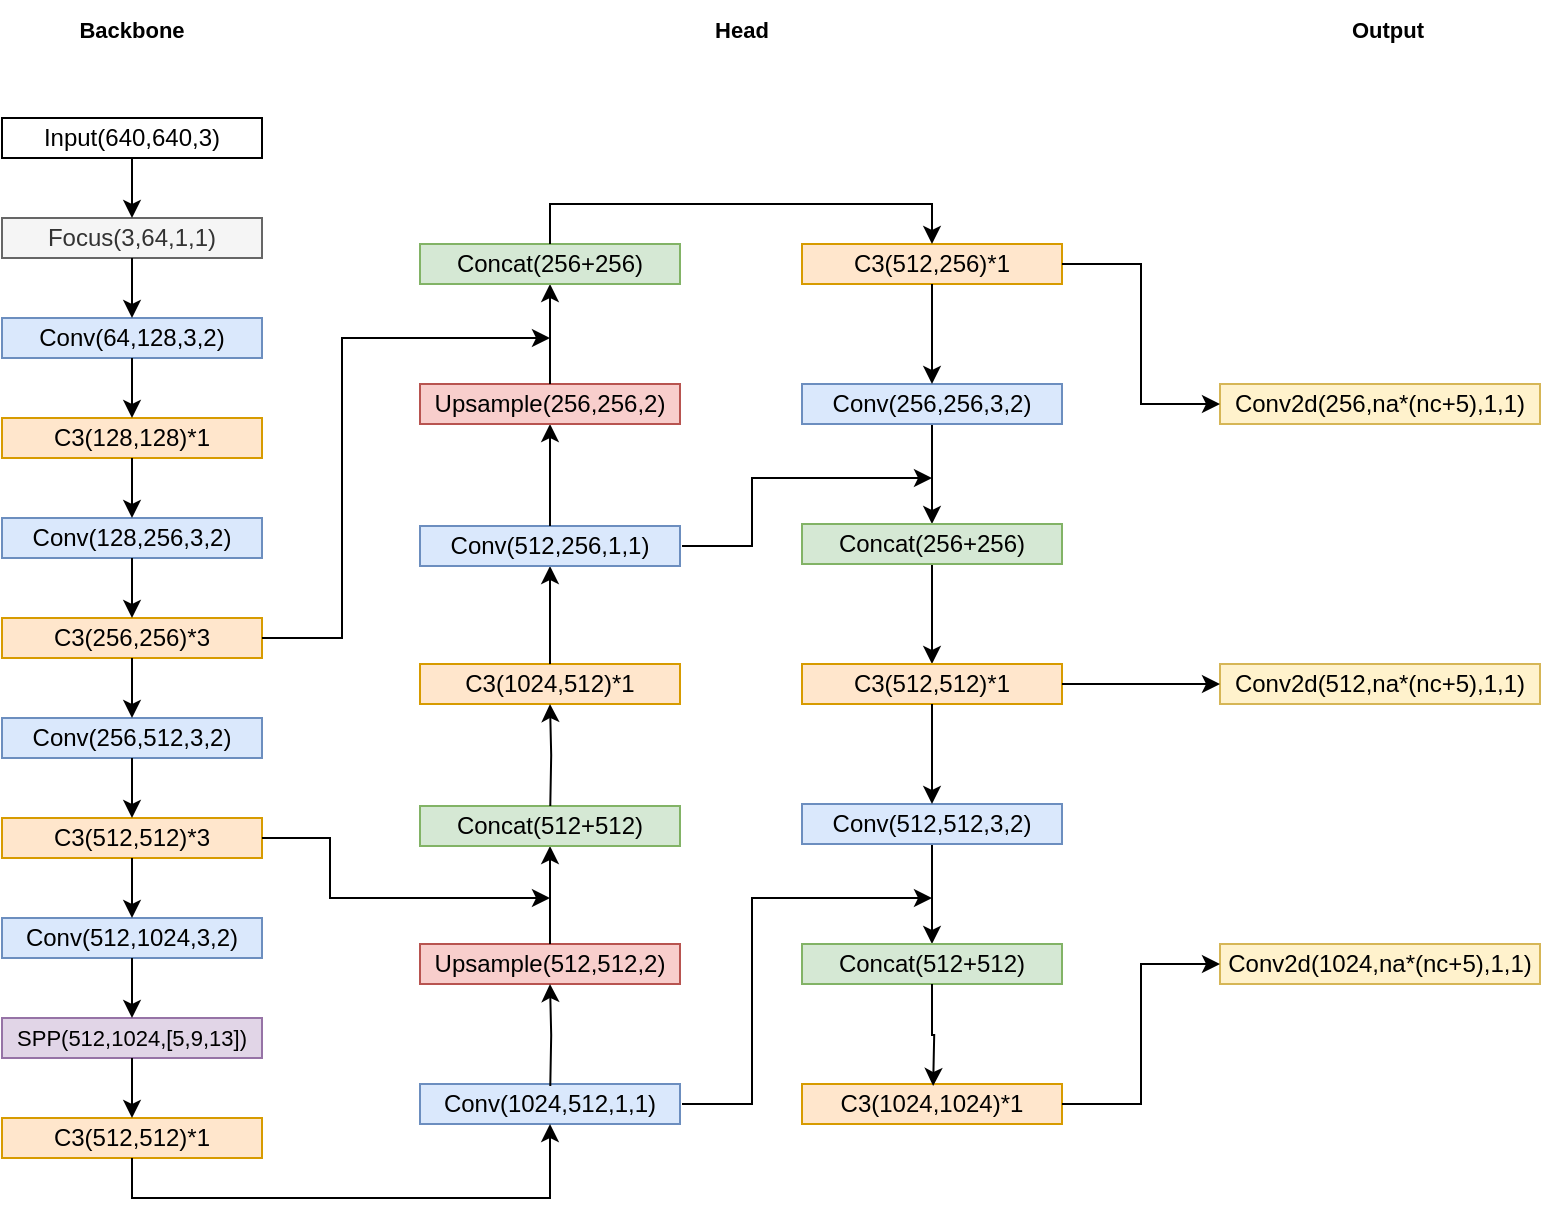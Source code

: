 <mxfile version="16.5.6" type="github">
  <diagram id="c4dD5m3eZ78O99NW7Sv5" name="第 1 页">
    <mxGraphModel dx="774" dy="972" grid="0" gridSize="10" guides="1" tooltips="1" connect="1" arrows="1" fold="1" page="0" pageScale="1" pageWidth="827" pageHeight="1169" math="0" shadow="0">
      <root>
        <mxCell id="0" />
        <mxCell id="1" parent="0" />
        <mxCell id="M7tG_Qng9T_QMlYk3fe1-77" value="" style="group" vertex="1" connectable="0" parent="1">
          <mxGeometry x="240" y="-19" width="769" height="579" as="geometry" />
        </mxCell>
        <mxCell id="M7tG_Qng9T_QMlYk3fe1-51" value="" style="group" vertex="1" connectable="0" parent="M7tG_Qng9T_QMlYk3fe1-77">
          <mxGeometry y="59" width="130" height="520" as="geometry" />
        </mxCell>
        <mxCell id="M7tG_Qng9T_QMlYk3fe1-1" value="Input(640,640,3)" style="rounded=0;whiteSpace=wrap;html=1;" vertex="1" parent="M7tG_Qng9T_QMlYk3fe1-51">
          <mxGeometry width="130" height="20" as="geometry" />
        </mxCell>
        <mxCell id="M7tG_Qng9T_QMlYk3fe1-2" value="Focus(3,64,1,1)" style="rounded=0;whiteSpace=wrap;html=1;fillColor=#f5f5f5;strokeColor=#666666;fontColor=#333333;" vertex="1" parent="M7tG_Qng9T_QMlYk3fe1-51">
          <mxGeometry y="50" width="130" height="20" as="geometry" />
        </mxCell>
        <mxCell id="M7tG_Qng9T_QMlYk3fe1-15" style="edgeStyle=orthogonalEdgeStyle;rounded=0;orthogonalLoop=1;jettySize=auto;html=1;exitX=0.5;exitY=1;exitDx=0;exitDy=0;entryX=0.5;entryY=0;entryDx=0;entryDy=0;fontSize=11;" edge="1" parent="M7tG_Qng9T_QMlYk3fe1-51" source="M7tG_Qng9T_QMlYk3fe1-1" target="M7tG_Qng9T_QMlYk3fe1-2">
          <mxGeometry relative="1" as="geometry" />
        </mxCell>
        <mxCell id="M7tG_Qng9T_QMlYk3fe1-3" value="Conv(64,128,3,2)" style="rounded=0;whiteSpace=wrap;html=1;fillColor=#dae8fc;strokeColor=#6c8ebf;" vertex="1" parent="M7tG_Qng9T_QMlYk3fe1-51">
          <mxGeometry y="100" width="130" height="20" as="geometry" />
        </mxCell>
        <mxCell id="M7tG_Qng9T_QMlYk3fe1-16" style="edgeStyle=orthogonalEdgeStyle;rounded=0;orthogonalLoop=1;jettySize=auto;html=1;exitX=0.5;exitY=1;exitDx=0;exitDy=0;fontSize=11;" edge="1" parent="M7tG_Qng9T_QMlYk3fe1-51" source="M7tG_Qng9T_QMlYk3fe1-2" target="M7tG_Qng9T_QMlYk3fe1-3">
          <mxGeometry relative="1" as="geometry" />
        </mxCell>
        <mxCell id="M7tG_Qng9T_QMlYk3fe1-4" value="C3(128,128)*1" style="rounded=0;whiteSpace=wrap;html=1;fillColor=#ffe6cc;strokeColor=#d79b00;" vertex="1" parent="M7tG_Qng9T_QMlYk3fe1-51">
          <mxGeometry y="150" width="130" height="20" as="geometry" />
        </mxCell>
        <mxCell id="M7tG_Qng9T_QMlYk3fe1-17" style="edgeStyle=orthogonalEdgeStyle;rounded=0;orthogonalLoop=1;jettySize=auto;html=1;exitX=0.5;exitY=1;exitDx=0;exitDy=0;entryX=0.5;entryY=0;entryDx=0;entryDy=0;fontSize=11;" edge="1" parent="M7tG_Qng9T_QMlYk3fe1-51" source="M7tG_Qng9T_QMlYk3fe1-3" target="M7tG_Qng9T_QMlYk3fe1-4">
          <mxGeometry relative="1" as="geometry" />
        </mxCell>
        <mxCell id="M7tG_Qng9T_QMlYk3fe1-5" value="Conv(128,256,3,2)" style="rounded=0;whiteSpace=wrap;html=1;fillColor=#dae8fc;strokeColor=#6c8ebf;" vertex="1" parent="M7tG_Qng9T_QMlYk3fe1-51">
          <mxGeometry y="200" width="130" height="20" as="geometry" />
        </mxCell>
        <mxCell id="M7tG_Qng9T_QMlYk3fe1-18" style="edgeStyle=orthogonalEdgeStyle;rounded=0;orthogonalLoop=1;jettySize=auto;html=1;exitX=0.5;exitY=1;exitDx=0;exitDy=0;entryX=0.5;entryY=0;entryDx=0;entryDy=0;fontSize=11;" edge="1" parent="M7tG_Qng9T_QMlYk3fe1-51" source="M7tG_Qng9T_QMlYk3fe1-4" target="M7tG_Qng9T_QMlYk3fe1-5">
          <mxGeometry relative="1" as="geometry" />
        </mxCell>
        <mxCell id="M7tG_Qng9T_QMlYk3fe1-6" value="C3(256,256)*3" style="rounded=0;whiteSpace=wrap;html=1;fillColor=#ffe6cc;strokeColor=#d79b00;" vertex="1" parent="M7tG_Qng9T_QMlYk3fe1-51">
          <mxGeometry y="250" width="130" height="20" as="geometry" />
        </mxCell>
        <mxCell id="M7tG_Qng9T_QMlYk3fe1-19" style="edgeStyle=orthogonalEdgeStyle;rounded=0;orthogonalLoop=1;jettySize=auto;html=1;exitX=0.5;exitY=1;exitDx=0;exitDy=0;entryX=0.5;entryY=0;entryDx=0;entryDy=0;fontSize=11;" edge="1" parent="M7tG_Qng9T_QMlYk3fe1-51" source="M7tG_Qng9T_QMlYk3fe1-5" target="M7tG_Qng9T_QMlYk3fe1-6">
          <mxGeometry relative="1" as="geometry" />
        </mxCell>
        <mxCell id="M7tG_Qng9T_QMlYk3fe1-7" value="Conv(256,512,3,2)" style="rounded=0;whiteSpace=wrap;html=1;fillColor=#dae8fc;strokeColor=#6c8ebf;" vertex="1" parent="M7tG_Qng9T_QMlYk3fe1-51">
          <mxGeometry y="300" width="130" height="20" as="geometry" />
        </mxCell>
        <mxCell id="M7tG_Qng9T_QMlYk3fe1-20" style="edgeStyle=orthogonalEdgeStyle;rounded=0;orthogonalLoop=1;jettySize=auto;html=1;exitX=0.5;exitY=1;exitDx=0;exitDy=0;entryX=0.5;entryY=0;entryDx=0;entryDy=0;fontSize=11;" edge="1" parent="M7tG_Qng9T_QMlYk3fe1-51" source="M7tG_Qng9T_QMlYk3fe1-6" target="M7tG_Qng9T_QMlYk3fe1-7">
          <mxGeometry relative="1" as="geometry" />
        </mxCell>
        <mxCell id="M7tG_Qng9T_QMlYk3fe1-8" value="C3(512,512)*3" style="rounded=0;whiteSpace=wrap;html=1;fillColor=#ffe6cc;strokeColor=#d79b00;" vertex="1" parent="M7tG_Qng9T_QMlYk3fe1-51">
          <mxGeometry y="350" width="130" height="20" as="geometry" />
        </mxCell>
        <mxCell id="M7tG_Qng9T_QMlYk3fe1-21" style="edgeStyle=orthogonalEdgeStyle;rounded=0;orthogonalLoop=1;jettySize=auto;html=1;exitX=0.5;exitY=1;exitDx=0;exitDy=0;entryX=0.5;entryY=0;entryDx=0;entryDy=0;fontSize=11;" edge="1" parent="M7tG_Qng9T_QMlYk3fe1-51" source="M7tG_Qng9T_QMlYk3fe1-7" target="M7tG_Qng9T_QMlYk3fe1-8">
          <mxGeometry relative="1" as="geometry" />
        </mxCell>
        <mxCell id="M7tG_Qng9T_QMlYk3fe1-9" value="Conv(512,1024,3,2)" style="rounded=0;whiteSpace=wrap;html=1;fillColor=#dae8fc;strokeColor=#6c8ebf;" vertex="1" parent="M7tG_Qng9T_QMlYk3fe1-51">
          <mxGeometry y="400" width="130" height="20" as="geometry" />
        </mxCell>
        <mxCell id="M7tG_Qng9T_QMlYk3fe1-22" style="edgeStyle=orthogonalEdgeStyle;rounded=0;orthogonalLoop=1;jettySize=auto;html=1;exitX=0.5;exitY=1;exitDx=0;exitDy=0;entryX=0.5;entryY=0;entryDx=0;entryDy=0;fontSize=11;" edge="1" parent="M7tG_Qng9T_QMlYk3fe1-51" source="M7tG_Qng9T_QMlYk3fe1-8" target="M7tG_Qng9T_QMlYk3fe1-9">
          <mxGeometry relative="1" as="geometry" />
        </mxCell>
        <mxCell id="M7tG_Qng9T_QMlYk3fe1-12" value="&lt;font style=&quot;font-size: 11px&quot;&gt;SPP(512,1024,[5,9,13])&lt;/font&gt;" style="rounded=0;whiteSpace=wrap;html=1;fillColor=#e1d5e7;strokeColor=#9673a6;" vertex="1" parent="M7tG_Qng9T_QMlYk3fe1-51">
          <mxGeometry y="450" width="130" height="20" as="geometry" />
        </mxCell>
        <mxCell id="M7tG_Qng9T_QMlYk3fe1-23" style="edgeStyle=orthogonalEdgeStyle;rounded=0;orthogonalLoop=1;jettySize=auto;html=1;exitX=0.5;exitY=1;exitDx=0;exitDy=0;entryX=0.5;entryY=0;entryDx=0;entryDy=0;fontSize=11;" edge="1" parent="M7tG_Qng9T_QMlYk3fe1-51" source="M7tG_Qng9T_QMlYk3fe1-9" target="M7tG_Qng9T_QMlYk3fe1-12">
          <mxGeometry relative="1" as="geometry" />
        </mxCell>
        <mxCell id="M7tG_Qng9T_QMlYk3fe1-13" value="C3(512,512)*1" style="rounded=0;whiteSpace=wrap;html=1;fillColor=#ffe6cc;strokeColor=#d79b00;" vertex="1" parent="M7tG_Qng9T_QMlYk3fe1-51">
          <mxGeometry y="500" width="130" height="20" as="geometry" />
        </mxCell>
        <mxCell id="M7tG_Qng9T_QMlYk3fe1-24" style="edgeStyle=orthogonalEdgeStyle;rounded=0;orthogonalLoop=1;jettySize=auto;html=1;exitX=0.5;exitY=1;exitDx=0;exitDy=0;entryX=0.5;entryY=0;entryDx=0;entryDy=0;fontSize=11;" edge="1" parent="M7tG_Qng9T_QMlYk3fe1-51" source="M7tG_Qng9T_QMlYk3fe1-12" target="M7tG_Qng9T_QMlYk3fe1-13">
          <mxGeometry relative="1" as="geometry" />
        </mxCell>
        <mxCell id="M7tG_Qng9T_QMlYk3fe1-52" value="" style="group" vertex="1" connectable="0" parent="M7tG_Qng9T_QMlYk3fe1-77">
          <mxGeometry x="209" y="122" width="130" height="440" as="geometry" />
        </mxCell>
        <mxCell id="M7tG_Qng9T_QMlYk3fe1-26" value="Conv(1024,512,1,1)" style="rounded=0;whiteSpace=wrap;html=1;fillColor=#dae8fc;strokeColor=#6c8ebf;" vertex="1" parent="M7tG_Qng9T_QMlYk3fe1-52">
          <mxGeometry y="420" width="130" height="20" as="geometry" />
        </mxCell>
        <mxCell id="M7tG_Qng9T_QMlYk3fe1-27" value="Upsample(512,512,2)" style="rounded=0;whiteSpace=wrap;html=1;fillColor=#f8cecc;strokeColor=#b85450;" vertex="1" parent="M7tG_Qng9T_QMlYk3fe1-52">
          <mxGeometry y="350" width="130" height="20" as="geometry" />
        </mxCell>
        <mxCell id="M7tG_Qng9T_QMlYk3fe1-58" style="edgeStyle=orthogonalEdgeStyle;rounded=0;orthogonalLoop=1;jettySize=auto;html=1;exitX=0.5;exitY=0;exitDx=0;exitDy=0;entryX=0.5;entryY=1;entryDx=0;entryDy=0;fontSize=11;" edge="1" parent="M7tG_Qng9T_QMlYk3fe1-52" source="M7tG_Qng9T_QMlYk3fe1-27" target="M7tG_Qng9T_QMlYk3fe1-29">
          <mxGeometry relative="1" as="geometry" />
        </mxCell>
        <mxCell id="M7tG_Qng9T_QMlYk3fe1-29" value="Concat(512+512)" style="rounded=0;whiteSpace=wrap;html=1;fillColor=#d5e8d4;strokeColor=#82b366;" vertex="1" parent="M7tG_Qng9T_QMlYk3fe1-52">
          <mxGeometry y="281" width="130" height="20" as="geometry" />
        </mxCell>
        <mxCell id="M7tG_Qng9T_QMlYk3fe1-30" value="C3(1024,512)*1" style="rounded=0;whiteSpace=wrap;html=1;fillColor=#ffe6cc;strokeColor=#d79b00;" vertex="1" parent="M7tG_Qng9T_QMlYk3fe1-52">
          <mxGeometry y="210" width="130" height="20" as="geometry" />
        </mxCell>
        <mxCell id="M7tG_Qng9T_QMlYk3fe1-56" style="edgeStyle=orthogonalEdgeStyle;rounded=0;orthogonalLoop=1;jettySize=auto;html=1;fontSize=11;entryX=0.5;entryY=1;entryDx=0;entryDy=0;" edge="1" parent="M7tG_Qng9T_QMlYk3fe1-52" source="M7tG_Qng9T_QMlYk3fe1-30" target="M7tG_Qng9T_QMlYk3fe1-31">
          <mxGeometry relative="1" as="geometry" />
        </mxCell>
        <mxCell id="M7tG_Qng9T_QMlYk3fe1-31" value="Conv(512,256,1,1)" style="rounded=0;whiteSpace=wrap;html=1;fillColor=#dae8fc;strokeColor=#6c8ebf;" vertex="1" parent="M7tG_Qng9T_QMlYk3fe1-52">
          <mxGeometry y="141" width="130" height="20" as="geometry" />
        </mxCell>
        <mxCell id="M7tG_Qng9T_QMlYk3fe1-55" style="edgeStyle=orthogonalEdgeStyle;rounded=0;orthogonalLoop=1;jettySize=auto;html=1;exitX=0.5;exitY=0;exitDx=0;exitDy=0;entryX=0.5;entryY=1;entryDx=0;entryDy=0;fontSize=11;" edge="1" parent="M7tG_Qng9T_QMlYk3fe1-52" source="M7tG_Qng9T_QMlYk3fe1-31" target="M7tG_Qng9T_QMlYk3fe1-32">
          <mxGeometry relative="1" as="geometry" />
        </mxCell>
        <mxCell id="M7tG_Qng9T_QMlYk3fe1-32" value="Upsample(256,256,2)" style="rounded=0;whiteSpace=wrap;html=1;fillColor=#f8cecc;strokeColor=#b85450;" vertex="1" parent="M7tG_Qng9T_QMlYk3fe1-52">
          <mxGeometry y="70" width="130" height="20" as="geometry" />
        </mxCell>
        <mxCell id="M7tG_Qng9T_QMlYk3fe1-54" style="edgeStyle=orthogonalEdgeStyle;rounded=0;orthogonalLoop=1;jettySize=auto;html=1;exitX=0.5;exitY=0;exitDx=0;exitDy=0;entryX=0.5;entryY=1;entryDx=0;entryDy=0;fontSize=11;" edge="1" parent="M7tG_Qng9T_QMlYk3fe1-52" source="M7tG_Qng9T_QMlYk3fe1-32" target="M7tG_Qng9T_QMlYk3fe1-33">
          <mxGeometry relative="1" as="geometry" />
        </mxCell>
        <mxCell id="M7tG_Qng9T_QMlYk3fe1-33" value="Concat(256+256)" style="rounded=0;whiteSpace=wrap;html=1;fillColor=#d5e8d4;strokeColor=#82b366;" vertex="1" parent="M7tG_Qng9T_QMlYk3fe1-52">
          <mxGeometry width="130" height="20" as="geometry" />
        </mxCell>
        <mxCell id="M7tG_Qng9T_QMlYk3fe1-53" value="" style="group" vertex="1" connectable="0" parent="M7tG_Qng9T_QMlYk3fe1-77">
          <mxGeometry x="400" y="122" width="130" height="440" as="geometry" />
        </mxCell>
        <mxCell id="M7tG_Qng9T_QMlYk3fe1-36" value="C3(512,256)*1" style="rounded=0;whiteSpace=wrap;html=1;fillColor=#ffe6cc;strokeColor=#d79b00;" vertex="1" parent="M7tG_Qng9T_QMlYk3fe1-53">
          <mxGeometry width="130" height="20" as="geometry" />
        </mxCell>
        <mxCell id="M7tG_Qng9T_QMlYk3fe1-60" style="edgeStyle=orthogonalEdgeStyle;rounded=0;orthogonalLoop=1;jettySize=auto;html=1;exitX=0.5;exitY=1;exitDx=0;exitDy=0;entryX=0.5;entryY=0;entryDx=0;entryDy=0;fontSize=11;" edge="1" parent="M7tG_Qng9T_QMlYk3fe1-53" source="M7tG_Qng9T_QMlYk3fe1-37" target="M7tG_Qng9T_QMlYk3fe1-38">
          <mxGeometry relative="1" as="geometry" />
        </mxCell>
        <mxCell id="M7tG_Qng9T_QMlYk3fe1-37" value="Conv(256,256,3,2)" style="rounded=0;whiteSpace=wrap;html=1;fillColor=#dae8fc;strokeColor=#6c8ebf;" vertex="1" parent="M7tG_Qng9T_QMlYk3fe1-53">
          <mxGeometry y="70" width="130" height="20" as="geometry" />
        </mxCell>
        <mxCell id="M7tG_Qng9T_QMlYk3fe1-35" style="edgeStyle=orthogonalEdgeStyle;rounded=0;orthogonalLoop=1;jettySize=auto;html=1;exitX=0.5;exitY=1;exitDx=0;exitDy=0;entryX=0.5;entryY=0;entryDx=0;entryDy=0;fontSize=11;" edge="1" parent="M7tG_Qng9T_QMlYk3fe1-53" source="M7tG_Qng9T_QMlYk3fe1-36" target="M7tG_Qng9T_QMlYk3fe1-37">
          <mxGeometry relative="1" as="geometry" />
        </mxCell>
        <mxCell id="M7tG_Qng9T_QMlYk3fe1-61" style="edgeStyle=orthogonalEdgeStyle;rounded=0;orthogonalLoop=1;jettySize=auto;html=1;exitX=0.5;exitY=1;exitDx=0;exitDy=0;entryX=0.5;entryY=0;entryDx=0;entryDy=0;fontSize=11;" edge="1" parent="M7tG_Qng9T_QMlYk3fe1-53" source="M7tG_Qng9T_QMlYk3fe1-38" target="M7tG_Qng9T_QMlYk3fe1-40">
          <mxGeometry relative="1" as="geometry" />
        </mxCell>
        <mxCell id="M7tG_Qng9T_QMlYk3fe1-38" value="Concat(256+256)" style="rounded=0;whiteSpace=wrap;html=1;fillColor=#d5e8d4;strokeColor=#82b366;" vertex="1" parent="M7tG_Qng9T_QMlYk3fe1-53">
          <mxGeometry y="140" width="130" height="20" as="geometry" />
        </mxCell>
        <mxCell id="M7tG_Qng9T_QMlYk3fe1-40" value="C3(512,512)*1" style="rounded=0;whiteSpace=wrap;html=1;fillColor=#ffe6cc;strokeColor=#d79b00;" vertex="1" parent="M7tG_Qng9T_QMlYk3fe1-53">
          <mxGeometry y="210" width="130" height="20" as="geometry" />
        </mxCell>
        <mxCell id="M7tG_Qng9T_QMlYk3fe1-62" style="edgeStyle=orthogonalEdgeStyle;rounded=0;orthogonalLoop=1;jettySize=auto;html=1;exitX=0.5;exitY=1;exitDx=0;exitDy=0;entryX=0.5;entryY=0;entryDx=0;entryDy=0;fontSize=11;" edge="1" parent="M7tG_Qng9T_QMlYk3fe1-53" source="M7tG_Qng9T_QMlYk3fe1-41" target="M7tG_Qng9T_QMlYk3fe1-42">
          <mxGeometry relative="1" as="geometry" />
        </mxCell>
        <mxCell id="M7tG_Qng9T_QMlYk3fe1-41" value="Conv(512,512,3,2)" style="rounded=0;whiteSpace=wrap;html=1;fillColor=#dae8fc;strokeColor=#6c8ebf;" vertex="1" parent="M7tG_Qng9T_QMlYk3fe1-53">
          <mxGeometry y="280" width="130" height="20" as="geometry" />
        </mxCell>
        <mxCell id="M7tG_Qng9T_QMlYk3fe1-39" style="edgeStyle=orthogonalEdgeStyle;rounded=0;orthogonalLoop=1;jettySize=auto;html=1;exitX=0.5;exitY=1;exitDx=0;exitDy=0;entryX=0.5;entryY=0;entryDx=0;entryDy=0;fontSize=11;" edge="1" parent="M7tG_Qng9T_QMlYk3fe1-53" source="M7tG_Qng9T_QMlYk3fe1-40" target="M7tG_Qng9T_QMlYk3fe1-41">
          <mxGeometry relative="1" as="geometry" />
        </mxCell>
        <mxCell id="M7tG_Qng9T_QMlYk3fe1-42" value="Concat(512+512)" style="rounded=0;whiteSpace=wrap;html=1;fillColor=#d5e8d4;strokeColor=#82b366;" vertex="1" parent="M7tG_Qng9T_QMlYk3fe1-53">
          <mxGeometry y="350" width="130" height="20" as="geometry" />
        </mxCell>
        <mxCell id="M7tG_Qng9T_QMlYk3fe1-43" value="C3(1024,1024)*1" style="rounded=0;whiteSpace=wrap;html=1;fillColor=#ffe6cc;strokeColor=#d79b00;" vertex="1" parent="M7tG_Qng9T_QMlYk3fe1-53">
          <mxGeometry y="420" width="130" height="20" as="geometry" />
        </mxCell>
        <mxCell id="M7tG_Qng9T_QMlYk3fe1-57" style="edgeStyle=orthogonalEdgeStyle;rounded=0;orthogonalLoop=1;jettySize=auto;html=1;exitX=0.5;exitY=1;exitDx=0;exitDy=0;fontSize=11;entryX=0.5;entryY=1;entryDx=0;entryDy=0;" edge="1" parent="M7tG_Qng9T_QMlYk3fe1-77" target="M7tG_Qng9T_QMlYk3fe1-30">
          <mxGeometry relative="1" as="geometry">
            <mxPoint x="274.143" y="403" as="sourcePoint" />
          </mxGeometry>
        </mxCell>
        <mxCell id="M7tG_Qng9T_QMlYk3fe1-59" style="edgeStyle=orthogonalEdgeStyle;rounded=0;orthogonalLoop=1;jettySize=auto;html=1;exitX=0.5;exitY=1;exitDx=0;exitDy=0;fontSize=11;entryX=0.5;entryY=1;entryDx=0;entryDy=0;" edge="1" parent="M7tG_Qng9T_QMlYk3fe1-77" target="M7tG_Qng9T_QMlYk3fe1-27">
          <mxGeometry relative="1" as="geometry">
            <mxPoint x="274.143" y="543" as="sourcePoint" />
          </mxGeometry>
        </mxCell>
        <mxCell id="M7tG_Qng9T_QMlYk3fe1-63" style="edgeStyle=orthogonalEdgeStyle;rounded=0;orthogonalLoop=1;jettySize=auto;html=1;exitX=0.5;exitY=1;exitDx=0;exitDy=0;fontSize=11;" edge="1" parent="M7tG_Qng9T_QMlYk3fe1-77" source="M7tG_Qng9T_QMlYk3fe1-42">
          <mxGeometry relative="1" as="geometry">
            <mxPoint x="465.571" y="543" as="targetPoint" />
          </mxGeometry>
        </mxCell>
        <mxCell id="M7tG_Qng9T_QMlYk3fe1-64" value="Backbone" style="text;html=1;strokeColor=none;fillColor=none;align=center;verticalAlign=middle;whiteSpace=wrap;rounded=0;fontSize=11;strokeWidth=2;fontStyle=1;flipV=1;" vertex="1" parent="M7tG_Qng9T_QMlYk3fe1-77">
          <mxGeometry x="35" width="60" height="30" as="geometry" />
        </mxCell>
        <mxCell id="M7tG_Qng9T_QMlYk3fe1-65" value="Head" style="text;html=1;strokeColor=none;fillColor=none;align=center;verticalAlign=middle;whiteSpace=wrap;rounded=0;fontSize=11;strokeWidth=2;fontStyle=1;flipV=1;" vertex="1" parent="M7tG_Qng9T_QMlYk3fe1-77">
          <mxGeometry x="340" width="60" height="30" as="geometry" />
        </mxCell>
        <mxCell id="M7tG_Qng9T_QMlYk3fe1-66" value="Output" style="text;html=1;strokeColor=none;fillColor=none;align=center;verticalAlign=middle;whiteSpace=wrap;rounded=0;fontSize=11;strokeWidth=2;fontStyle=1;flipV=1;" vertex="1" parent="M7tG_Qng9T_QMlYk3fe1-77">
          <mxGeometry x="663" width="60" height="30" as="geometry" />
        </mxCell>
        <mxCell id="M7tG_Qng9T_QMlYk3fe1-67" value="" style="group" vertex="1" connectable="0" parent="M7tG_Qng9T_QMlYk3fe1-77">
          <mxGeometry x="609" y="192" width="160" height="300" as="geometry" />
        </mxCell>
        <mxCell id="M7tG_Qng9T_QMlYk3fe1-44" value="Conv2d(256,na*(nc+5),1,1)" style="rounded=0;whiteSpace=wrap;html=1;fillColor=#fff2cc;strokeColor=#d6b656;" vertex="1" parent="M7tG_Qng9T_QMlYk3fe1-67">
          <mxGeometry width="160" height="20" as="geometry" />
        </mxCell>
        <mxCell id="M7tG_Qng9T_QMlYk3fe1-48" value="Conv2d(512,na*(nc+5),1,1)" style="rounded=0;whiteSpace=wrap;html=1;fillColor=#fff2cc;strokeColor=#d6b656;" vertex="1" parent="M7tG_Qng9T_QMlYk3fe1-67">
          <mxGeometry y="140" width="160" height="20" as="geometry" />
        </mxCell>
        <mxCell id="M7tG_Qng9T_QMlYk3fe1-49" value="Conv2d(1024,na*(nc+5),1,1)" style="rounded=0;whiteSpace=wrap;html=1;fillColor=#fff2cc;strokeColor=#d6b656;" vertex="1" parent="M7tG_Qng9T_QMlYk3fe1-67">
          <mxGeometry y="280" width="160" height="20" as="geometry" />
        </mxCell>
        <mxCell id="M7tG_Qng9T_QMlYk3fe1-68" style="edgeStyle=orthogonalEdgeStyle;rounded=0;orthogonalLoop=1;jettySize=auto;html=1;fontSize=11;" edge="1" parent="M7tG_Qng9T_QMlYk3fe1-77">
          <mxGeometry relative="1" as="geometry">
            <mxPoint x="274" y="169" as="targetPoint" />
            <mxPoint x="130" y="319" as="sourcePoint" />
            <Array as="points">
              <mxPoint x="170" y="319" />
              <mxPoint x="170" y="169" />
            </Array>
          </mxGeometry>
        </mxCell>
        <mxCell id="M7tG_Qng9T_QMlYk3fe1-69" style="edgeStyle=orthogonalEdgeStyle;rounded=0;orthogonalLoop=1;jettySize=auto;html=1;exitX=0.5;exitY=1;exitDx=0;exitDy=0;entryX=0.5;entryY=1;entryDx=0;entryDy=0;fontSize=11;" edge="1" parent="M7tG_Qng9T_QMlYk3fe1-77" source="M7tG_Qng9T_QMlYk3fe1-13" target="M7tG_Qng9T_QMlYk3fe1-26">
          <mxGeometry relative="1" as="geometry" />
        </mxCell>
        <mxCell id="M7tG_Qng9T_QMlYk3fe1-70" style="edgeStyle=orthogonalEdgeStyle;rounded=0;orthogonalLoop=1;jettySize=auto;html=1;fontSize=11;" edge="1" parent="M7tG_Qng9T_QMlYk3fe1-77">
          <mxGeometry relative="1" as="geometry">
            <mxPoint x="274" y="449" as="targetPoint" />
            <mxPoint x="130" y="419" as="sourcePoint" />
            <Array as="points">
              <mxPoint x="164" y="419" />
              <mxPoint x="164" y="449" />
            </Array>
          </mxGeometry>
        </mxCell>
        <mxCell id="M7tG_Qng9T_QMlYk3fe1-71" style="edgeStyle=orthogonalEdgeStyle;rounded=0;orthogonalLoop=1;jettySize=auto;html=1;exitX=0.5;exitY=0;exitDx=0;exitDy=0;entryX=0.5;entryY=0;entryDx=0;entryDy=0;fontSize=11;" edge="1" parent="M7tG_Qng9T_QMlYk3fe1-77" source="M7tG_Qng9T_QMlYk3fe1-33" target="M7tG_Qng9T_QMlYk3fe1-36">
          <mxGeometry relative="1" as="geometry" />
        </mxCell>
        <mxCell id="M7tG_Qng9T_QMlYk3fe1-72" style="edgeStyle=orthogonalEdgeStyle;rounded=0;orthogonalLoop=1;jettySize=auto;html=1;fontSize=11;" edge="1" parent="M7tG_Qng9T_QMlYk3fe1-77">
          <mxGeometry relative="1" as="geometry">
            <mxPoint x="465" y="239" as="targetPoint" />
            <mxPoint x="340" y="273" as="sourcePoint" />
            <Array as="points">
              <mxPoint x="375" y="273" />
              <mxPoint x="375" y="239" />
            </Array>
          </mxGeometry>
        </mxCell>
        <mxCell id="M7tG_Qng9T_QMlYk3fe1-73" style="edgeStyle=orthogonalEdgeStyle;rounded=0;orthogonalLoop=1;jettySize=auto;html=1;fontSize=11;" edge="1" parent="M7tG_Qng9T_QMlYk3fe1-77">
          <mxGeometry relative="1" as="geometry">
            <mxPoint x="465" y="449" as="targetPoint" />
            <mxPoint x="340" y="552" as="sourcePoint" />
            <Array as="points">
              <mxPoint x="375" y="552" />
            </Array>
          </mxGeometry>
        </mxCell>
        <mxCell id="M7tG_Qng9T_QMlYk3fe1-74" style="edgeStyle=orthogonalEdgeStyle;rounded=0;orthogonalLoop=1;jettySize=auto;html=1;exitX=1;exitY=0.5;exitDx=0;exitDy=0;entryX=0;entryY=0.5;entryDx=0;entryDy=0;fontSize=11;" edge="1" parent="M7tG_Qng9T_QMlYk3fe1-77" source="M7tG_Qng9T_QMlYk3fe1-43" target="M7tG_Qng9T_QMlYk3fe1-49">
          <mxGeometry relative="1" as="geometry" />
        </mxCell>
        <mxCell id="M7tG_Qng9T_QMlYk3fe1-75" style="edgeStyle=orthogonalEdgeStyle;rounded=0;orthogonalLoop=1;jettySize=auto;html=1;exitX=1;exitY=0.5;exitDx=0;exitDy=0;entryX=0;entryY=0.5;entryDx=0;entryDy=0;fontSize=11;" edge="1" parent="M7tG_Qng9T_QMlYk3fe1-77" source="M7tG_Qng9T_QMlYk3fe1-40" target="M7tG_Qng9T_QMlYk3fe1-48">
          <mxGeometry relative="1" as="geometry" />
        </mxCell>
        <mxCell id="M7tG_Qng9T_QMlYk3fe1-76" style="edgeStyle=orthogonalEdgeStyle;rounded=0;orthogonalLoop=1;jettySize=auto;html=1;exitX=1;exitY=0.5;exitDx=0;exitDy=0;entryX=0;entryY=0.5;entryDx=0;entryDy=0;fontSize=11;" edge="1" parent="M7tG_Qng9T_QMlYk3fe1-77" source="M7tG_Qng9T_QMlYk3fe1-36" target="M7tG_Qng9T_QMlYk3fe1-44">
          <mxGeometry relative="1" as="geometry" />
        </mxCell>
      </root>
    </mxGraphModel>
  </diagram>
</mxfile>
